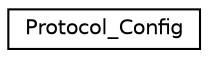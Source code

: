 digraph "Graphical Class Hierarchy"
{
 // LATEX_PDF_SIZE
  edge [fontname="Helvetica",fontsize="10",labelfontname="Helvetica",labelfontsize="10"];
  node [fontname="Helvetica",fontsize="10",shape=record];
  rankdir="LR";
  Node0 [label="Protocol_Config",height=0.2,width=0.4,color="black", fillcolor="white", style="filled",URL="$structProtocol__Config.html",tooltip=" "];
}
